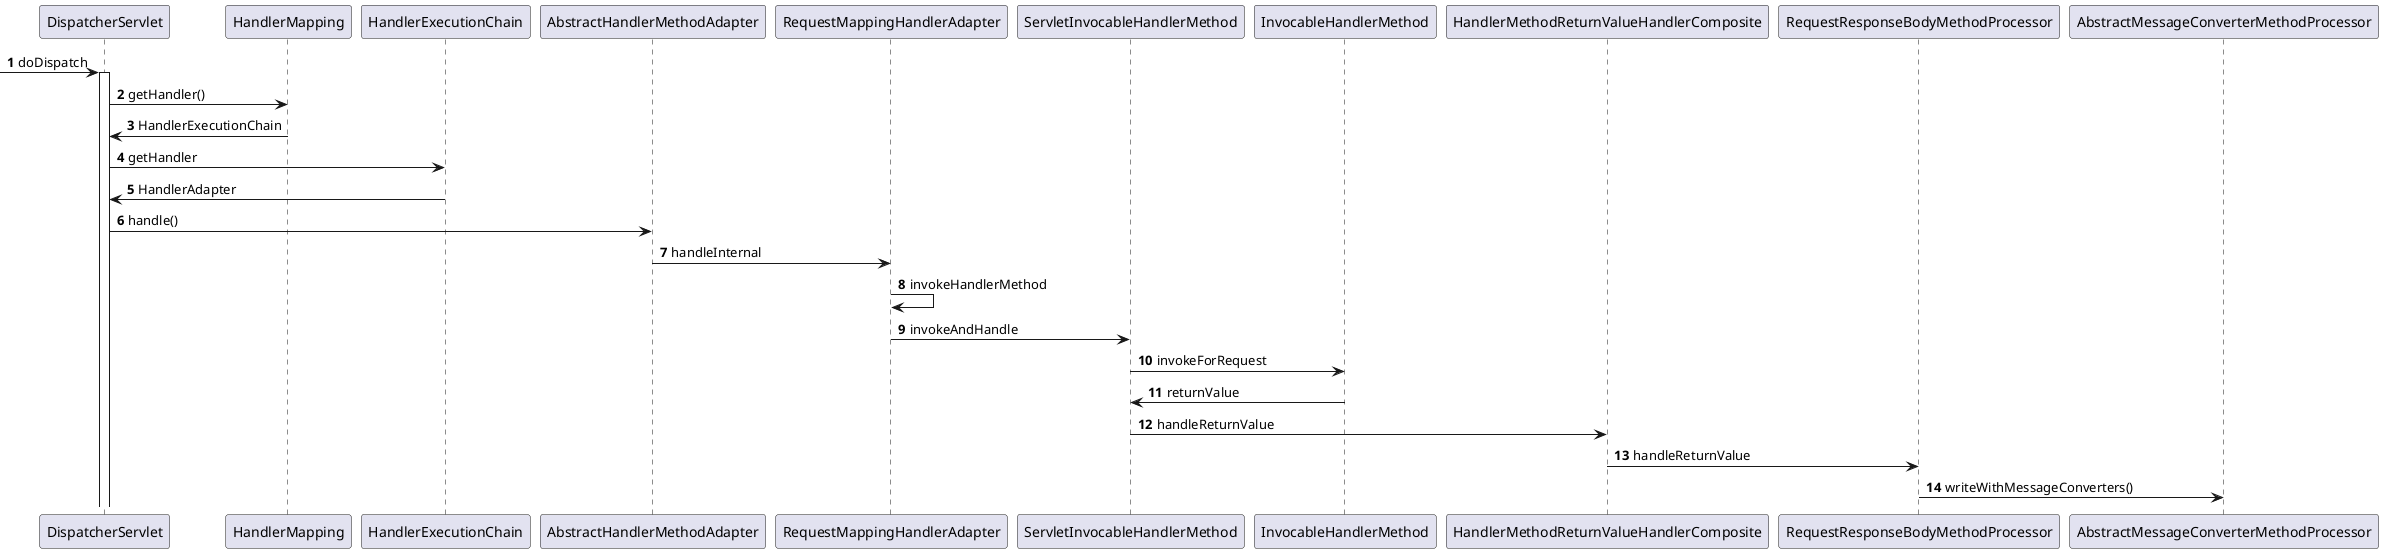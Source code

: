 @startuml
'https://plantuml.com/sequence-diagram

autonumber
    -> DispatcherServlet : doDispatch
    activate DispatcherServlet
    DispatcherServlet -> HandlerMapping : getHandler()
    HandlerMapping -> DispatcherServlet : HandlerExecutionChain
    DispatcherServlet -> HandlerExecutionChain : getHandler
    HandlerExecutionChain -> DispatcherServlet : HandlerAdapter
    DispatcherServlet -> AbstractHandlerMethodAdapter : handle()
    AbstractHandlerMethodAdapter -> RequestMappingHandlerAdapter : handleInternal
    RequestMappingHandlerAdapter-> RequestMappingHandlerAdapter : invokeHandlerMethod

    RequestMappingHandlerAdapter -> ServletInvocableHandlerMethod : invokeAndHandle

    ServletInvocableHandlerMethod -> InvocableHandlerMethod : invokeForRequest
    InvocableHandlerMethod -> ServletInvocableHandlerMethod : returnValue
    ServletInvocableHandlerMethod -> HandlerMethodReturnValueHandlerComposite : handleReturnValue
    HandlerMethodReturnValueHandlerComposite -> RequestResponseBodyMethodProcessor : handleReturnValue
    RequestResponseBodyMethodProcessor -> AbstractMessageConverterMethodProcessor : writeWithMessageConverters()
@enduml